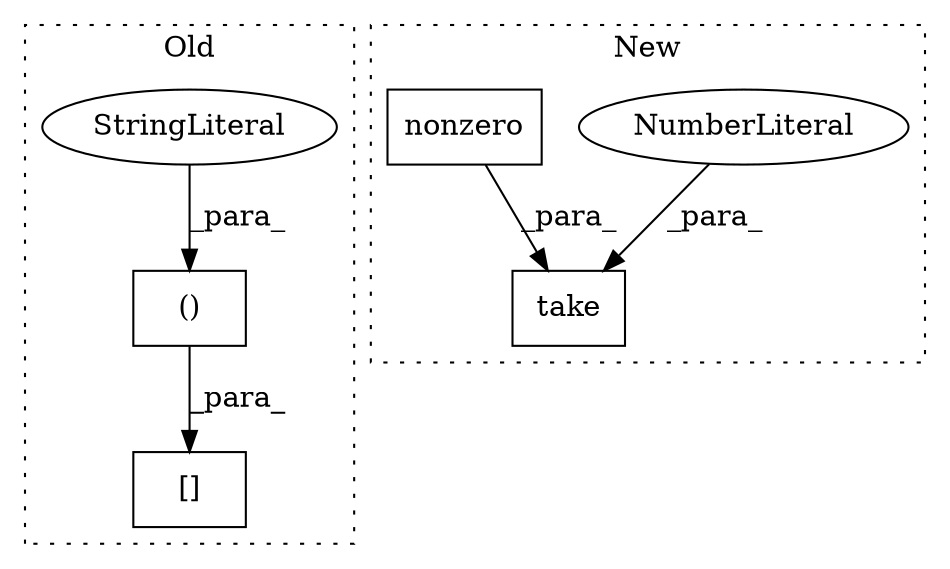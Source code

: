 digraph G {
subgraph cluster0 {
1 [label="()" a="106" s="11436" l="33" shape="box"];
3 [label="StringLiteral" a="45" s="11453" l="16" shape="ellipse"];
4 [label="[]" a="2" s="11425,11469" l="11,2" shape="box"];
label = "Old";
style="dotted";
}
subgraph cluster1 {
2 [label="take" a="32" s="11478,11489" l="5,1" shape="box"];
5 [label="NumberLiteral" a="34" s="11488" l="1" shape="ellipse"];
6 [label="nonzero" a="32" s="11450" l="9" shape="box"];
label = "New";
style="dotted";
}
1 -> 4 [label="_para_"];
3 -> 1 [label="_para_"];
5 -> 2 [label="_para_"];
6 -> 2 [label="_para_"];
}